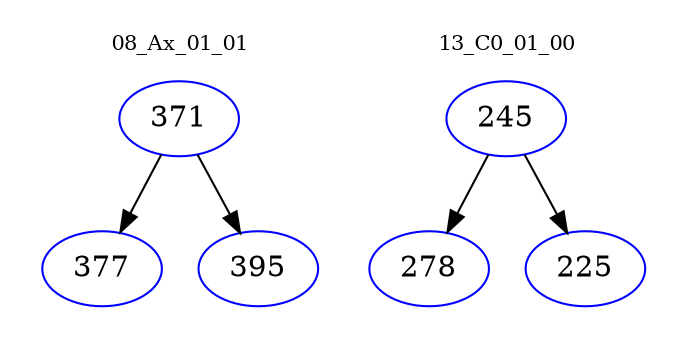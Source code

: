 digraph{
subgraph cluster_0 {
color = white
label = "08_Ax_01_01";
fontsize=10;
T0_371 [label="371", color="blue"]
T0_371 -> T0_377 [color="black"]
T0_377 [label="377", color="blue"]
T0_371 -> T0_395 [color="black"]
T0_395 [label="395", color="blue"]
}
subgraph cluster_1 {
color = white
label = "13_C0_01_00";
fontsize=10;
T1_245 [label="245", color="blue"]
T1_245 -> T1_278 [color="black"]
T1_278 [label="278", color="blue"]
T1_245 -> T1_225 [color="black"]
T1_225 [label="225", color="blue"]
}
}
